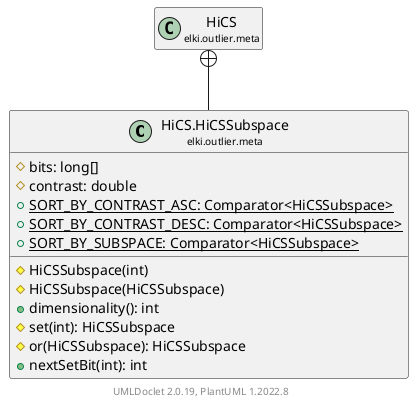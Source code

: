 @startuml
    remove .*\.(Instance|Par|Parameterizer|Factory)$
    set namespaceSeparator none
    hide empty fields
    hide empty methods

    class "<size:14>HiCS.HiCSSubspace\n<size:10>elki.outlier.meta" as elki.outlier.meta.HiCS.HiCSSubspace [[HiCS.HiCSSubspace.html]] {
        #bits: long[]
        #contrast: double
        {static} +SORT_BY_CONTRAST_ASC: Comparator<HiCSSubspace>
        {static} +SORT_BY_CONTRAST_DESC: Comparator<HiCSSubspace>
        {static} +SORT_BY_SUBSPACE: Comparator<HiCSSubspace>
        #HiCSSubspace(int)
        #HiCSSubspace(HiCSSubspace)
        +dimensionality(): int
        #set(int): HiCSSubspace
        #or(HiCSSubspace): HiCSSubspace
        +nextSetBit(int): int
    }

    class "<size:14>HiCS\n<size:10>elki.outlier.meta" as elki.outlier.meta.HiCS [[HiCS.html]]

    elki.outlier.meta.HiCS +-- elki.outlier.meta.HiCS.HiCSSubspace

    center footer UMLDoclet 2.0.19, PlantUML 1.2022.8
@enduml

